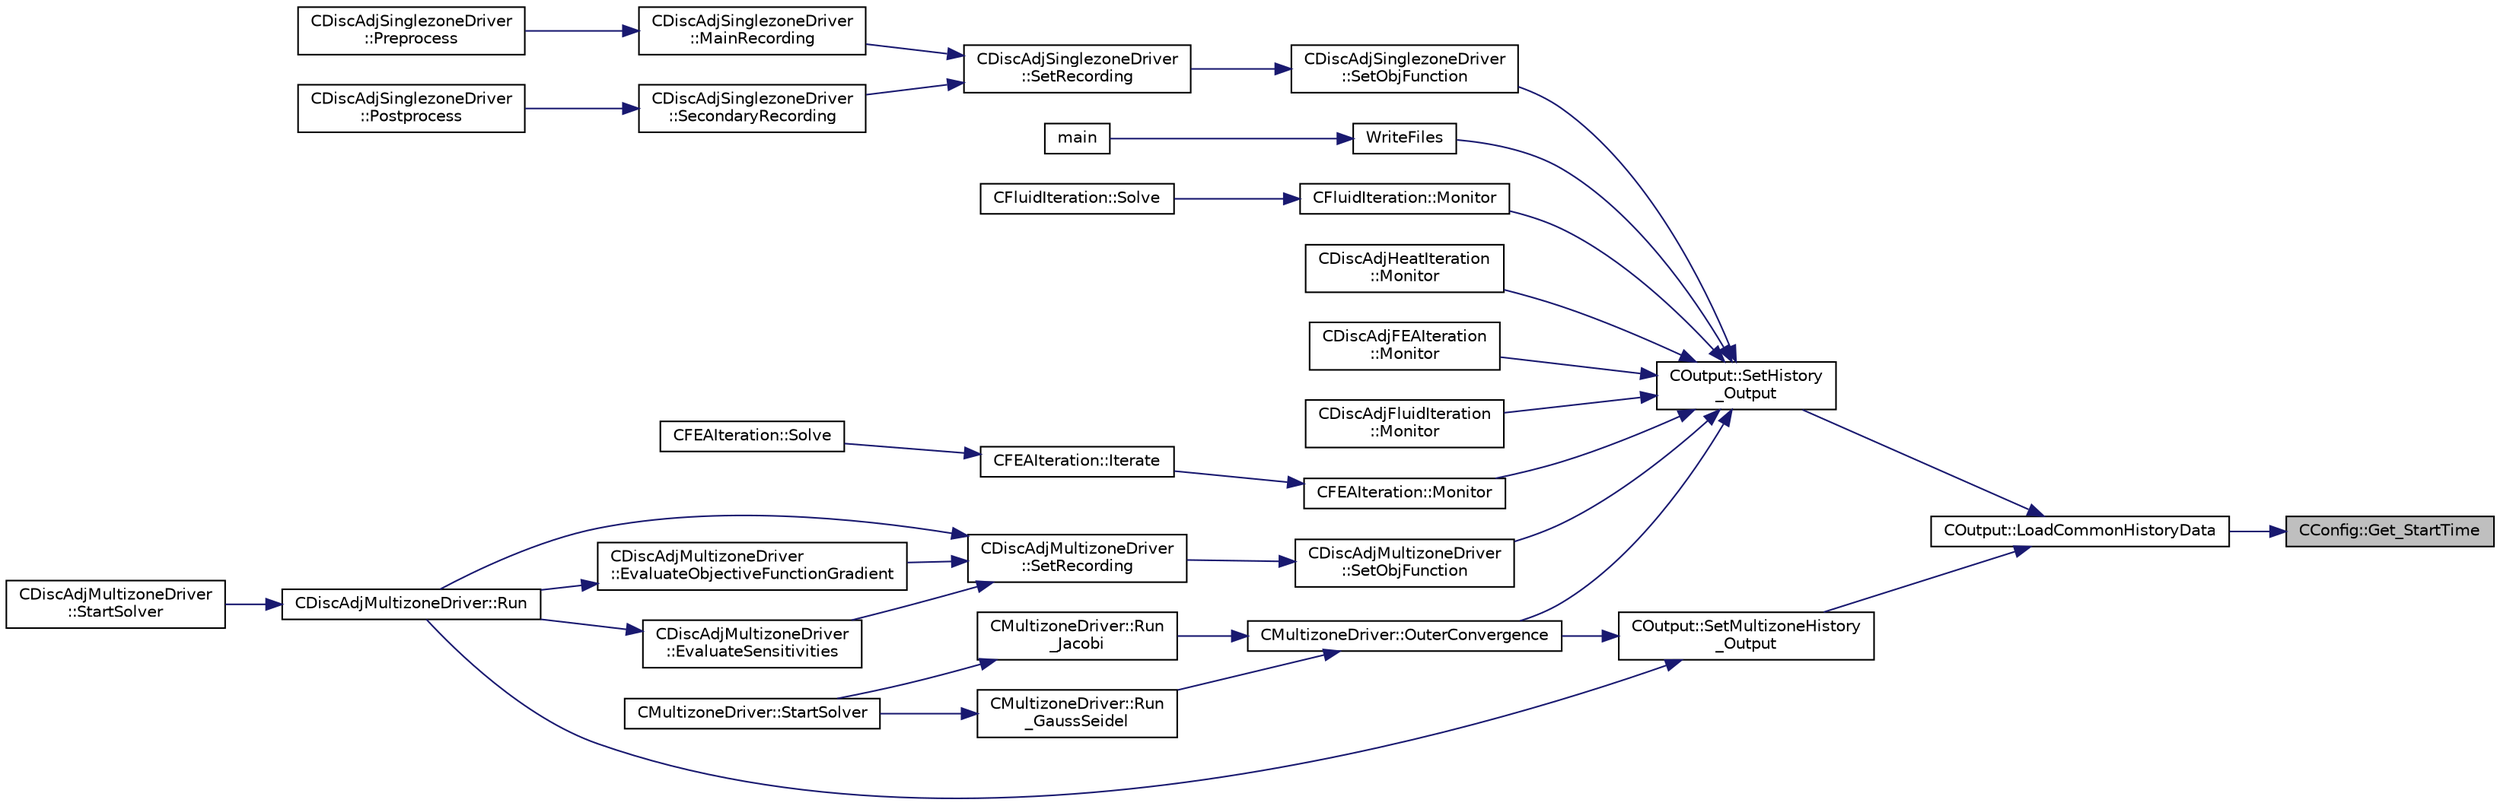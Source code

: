 digraph "CConfig::Get_StartTime"
{
 // LATEX_PDF_SIZE
  edge [fontname="Helvetica",fontsize="10",labelfontname="Helvetica",labelfontsize="10"];
  node [fontname="Helvetica",fontsize="10",shape=record];
  rankdir="RL";
  Node1 [label="CConfig::Get_StartTime",height=0.2,width=0.4,color="black", fillcolor="grey75", style="filled", fontcolor="black",tooltip="Get the start time to track a phase of the code (preprocessing, compute, output)."];
  Node1 -> Node2 [dir="back",color="midnightblue",fontsize="10",style="solid",fontname="Helvetica"];
  Node2 [label="COutput::LoadCommonHistoryData",height=0.2,width=0.4,color="black", fillcolor="white", style="filled",URL="$classCOutput.html#a6babc71093859506fc4ff953467b376f",tooltip="Load values of the history fields common for all solvers."];
  Node2 -> Node3 [dir="back",color="midnightblue",fontsize="10",style="solid",fontname="Helvetica"];
  Node3 [label="COutput::SetHistory\l_Output",height=0.2,width=0.4,color="black", fillcolor="white", style="filled",URL="$classCOutput.html#acf84143df1a158647605c980ecae2d7c",tooltip="Collects history data from the solvers, monitors the convergence and writes to screen and history fil..."];
  Node3 -> Node4 [dir="back",color="midnightblue",fontsize="10",style="solid",fontname="Helvetica"];
  Node4 [label="CFluidIteration::Monitor",height=0.2,width=0.4,color="black", fillcolor="white", style="filled",URL="$classCFluidIteration.html#a65a5e3091a587996d2edf4c415a241f6",tooltip="Monitors the convergence and other metrics for the fluid system."];
  Node4 -> Node5 [dir="back",color="midnightblue",fontsize="10",style="solid",fontname="Helvetica"];
  Node5 [label="CFluidIteration::Solve",height=0.2,width=0.4,color="black", fillcolor="white", style="filled",URL="$classCFluidIteration.html#ae4c454356af70246063fdcba4accb068",tooltip="Iterate the fluid system for a number of Inner_Iter iterations."];
  Node3 -> Node6 [dir="back",color="midnightblue",fontsize="10",style="solid",fontname="Helvetica"];
  Node6 [label="CDiscAdjHeatIteration\l::Monitor",height=0.2,width=0.4,color="black", fillcolor="white", style="filled",URL="$classCDiscAdjHeatIteration.html#a53f7a52e08573fab876dd8fb8c09254f",tooltip="Monitors the convergence and other metrics for the discrete adjoint heat problem."];
  Node3 -> Node7 [dir="back",color="midnightblue",fontsize="10",style="solid",fontname="Helvetica"];
  Node7 [label="CDiscAdjFEAIteration\l::Monitor",height=0.2,width=0.4,color="black", fillcolor="white", style="filled",URL="$classCDiscAdjFEAIteration.html#ae649fc912ce2489b1356dc81330e9b17",tooltip="Monitors the convergence and other metrics for the discrete adjoint FEA problem."];
  Node3 -> Node8 [dir="back",color="midnightblue",fontsize="10",style="solid",fontname="Helvetica"];
  Node8 [label="CDiscAdjFluidIteration\l::Monitor",height=0.2,width=0.4,color="black", fillcolor="white", style="filled",URL="$classCDiscAdjFluidIteration.html#afdddb208b85e5c5a4d10d071022baf1e",tooltip="Monitors the convergence and other metrics for the discrete adjoint fluid system."];
  Node3 -> Node9 [dir="back",color="midnightblue",fontsize="10",style="solid",fontname="Helvetica"];
  Node9 [label="CFEAIteration::Monitor",height=0.2,width=0.4,color="black", fillcolor="white", style="filled",URL="$classCFEAIteration.html#a3039c502c1a86c2b27ca82b28cd563b3",tooltip="Monitors the convergence and other metrics for the FEM system."];
  Node9 -> Node10 [dir="back",color="midnightblue",fontsize="10",style="solid",fontname="Helvetica"];
  Node10 [label="CFEAIteration::Iterate",height=0.2,width=0.4,color="black", fillcolor="white", style="filled",URL="$classCFEAIteration.html#a6f38f9de139d7ecda0d39ab13342b39a",tooltip="Perform a single iteration for structural analysis using the Finite Element Method."];
  Node10 -> Node11 [dir="back",color="midnightblue",fontsize="10",style="solid",fontname="Helvetica"];
  Node11 [label="CFEAIteration::Solve",height=0.2,width=0.4,color="black", fillcolor="white", style="filled",URL="$classCFEAIteration.html#aba70dd8774515f274bbb361f44d30309",tooltip="Iterate the structural system for a number of Inner_Iter iterations."];
  Node3 -> Node12 [dir="back",color="midnightblue",fontsize="10",style="solid",fontname="Helvetica"];
  Node12 [label="CMultizoneDriver::OuterConvergence",height=0.2,width=0.4,color="black", fillcolor="white", style="filled",URL="$classCMultizoneDriver.html#ae72bb40195e4066bc4be4adfb0df29e9",tooltip="Check the convergence at the outer level."];
  Node12 -> Node13 [dir="back",color="midnightblue",fontsize="10",style="solid",fontname="Helvetica"];
  Node13 [label="CMultizoneDriver::Run\l_GaussSeidel",height=0.2,width=0.4,color="black", fillcolor="white", style="filled",URL="$classCMultizoneDriver.html#a0831675485ec791db4daa926b299caaa",tooltip="Run a Block Gauss-Seidel iteration in all physical zones."];
  Node13 -> Node14 [dir="back",color="midnightblue",fontsize="10",style="solid",fontname="Helvetica"];
  Node14 [label="CMultizoneDriver::StartSolver",height=0.2,width=0.4,color="black", fillcolor="white", style="filled",URL="$classCMultizoneDriver.html#a48545e4827cc34298f792995e06d90dd",tooltip="[Overload] Launch the computation for multizone problems."];
  Node12 -> Node15 [dir="back",color="midnightblue",fontsize="10",style="solid",fontname="Helvetica"];
  Node15 [label="CMultizoneDriver::Run\l_Jacobi",height=0.2,width=0.4,color="black", fillcolor="white", style="filled",URL="$classCMultizoneDriver.html#a3fb588b700451ea8c886eab2fc340f2d",tooltip="Run a Block-Jacobi iteration in all physical zones."];
  Node15 -> Node14 [dir="back",color="midnightblue",fontsize="10",style="solid",fontname="Helvetica"];
  Node3 -> Node16 [dir="back",color="midnightblue",fontsize="10",style="solid",fontname="Helvetica"];
  Node16 [label="CDiscAdjSinglezoneDriver\l::SetObjFunction",height=0.2,width=0.4,color="black", fillcolor="white", style="filled",URL="$classCDiscAdjSinglezoneDriver.html#aea0513ac808106c6a92be610b3b17a6a",tooltip="Set the objective function."];
  Node16 -> Node17 [dir="back",color="midnightblue",fontsize="10",style="solid",fontname="Helvetica"];
  Node17 [label="CDiscAdjSinglezoneDriver\l::SetRecording",height=0.2,width=0.4,color="black", fillcolor="white", style="filled",URL="$classCDiscAdjSinglezoneDriver.html#ac5a9bbc8bf431a06a4ec315a514c9428",tooltip="Record one iteration of a flow iteration in within multiple zones."];
  Node17 -> Node18 [dir="back",color="midnightblue",fontsize="10",style="solid",fontname="Helvetica"];
  Node18 [label="CDiscAdjSinglezoneDriver\l::MainRecording",height=0.2,width=0.4,color="black", fillcolor="white", style="filled",URL="$classCDiscAdjSinglezoneDriver.html#af4087bc4859a336b67555336d8f28aaf",tooltip="Record the main computational path."];
  Node18 -> Node19 [dir="back",color="midnightblue",fontsize="10",style="solid",fontname="Helvetica"];
  Node19 [label="CDiscAdjSinglezoneDriver\l::Preprocess",height=0.2,width=0.4,color="black", fillcolor="white", style="filled",URL="$classCDiscAdjSinglezoneDriver.html#a231f69c77c922207c235930508b1db67",tooltip="Preprocess the single-zone iteration."];
  Node17 -> Node20 [dir="back",color="midnightblue",fontsize="10",style="solid",fontname="Helvetica"];
  Node20 [label="CDiscAdjSinglezoneDriver\l::SecondaryRecording",height=0.2,width=0.4,color="black", fillcolor="white", style="filled",URL="$classCDiscAdjSinglezoneDriver.html#ad328a74dd89ed2e335b22c4bf2b53cb0",tooltip="Record the secondary computational path."];
  Node20 -> Node21 [dir="back",color="midnightblue",fontsize="10",style="solid",fontname="Helvetica"];
  Node21 [label="CDiscAdjSinglezoneDriver\l::Postprocess",height=0.2,width=0.4,color="black", fillcolor="white", style="filled",URL="$classCDiscAdjSinglezoneDriver.html#a8646cc443849a97868c59003066bb850",tooltip="Postprocess the adjoint iteration for ZONE_0."];
  Node3 -> Node22 [dir="back",color="midnightblue",fontsize="10",style="solid",fontname="Helvetica"];
  Node22 [label="CDiscAdjMultizoneDriver\l::SetObjFunction",height=0.2,width=0.4,color="black", fillcolor="white", style="filled",URL="$classCDiscAdjMultizoneDriver.html#aec588aee003e08d9bf7b93f54d4735fa",tooltip="Set the objective function."];
  Node22 -> Node23 [dir="back",color="midnightblue",fontsize="10",style="solid",fontname="Helvetica"];
  Node23 [label="CDiscAdjMultizoneDriver\l::SetRecording",height=0.2,width=0.4,color="black", fillcolor="white", style="filled",URL="$classCDiscAdjMultizoneDriver.html#a6858d2798084ac58973760b98cbc268d",tooltip="Record one iteration of the primal problem within each zone."];
  Node23 -> Node24 [dir="back",color="midnightblue",fontsize="10",style="solid",fontname="Helvetica"];
  Node24 [label="CDiscAdjMultizoneDriver\l::EvaluateObjectiveFunctionGradient",height=0.2,width=0.4,color="black", fillcolor="white", style="filled",URL="$classCDiscAdjMultizoneDriver.html#a7a644ee8fc2141f2083b91afd2cab856",tooltip="Evaluate the gradient of the objective function and add to \"External\"."];
  Node24 -> Node25 [dir="back",color="midnightblue",fontsize="10",style="solid",fontname="Helvetica"];
  Node25 [label="CDiscAdjMultizoneDriver::Run",height=0.2,width=0.4,color="black", fillcolor="white", style="filled",URL="$classCDiscAdjMultizoneDriver.html#af996aecdb6d20aa4fc81c9b67295abf5",tooltip="[Overload] Run an discrete adjoint update of all solvers within multiple zones."];
  Node25 -> Node26 [dir="back",color="midnightblue",fontsize="10",style="solid",fontname="Helvetica"];
  Node26 [label="CDiscAdjMultizoneDriver\l::StartSolver",height=0.2,width=0.4,color="black", fillcolor="white", style="filled",URL="$classCDiscAdjMultizoneDriver.html#a75de0a1a482ceeed4301a384f1515092",tooltip="[Overload] Launch the computation for discrete adjoint multizone problems."];
  Node23 -> Node27 [dir="back",color="midnightblue",fontsize="10",style="solid",fontname="Helvetica"];
  Node27 [label="CDiscAdjMultizoneDriver\l::EvaluateSensitivities",height=0.2,width=0.4,color="black", fillcolor="white", style="filled",URL="$classCDiscAdjMultizoneDriver.html#a9d998fae109427a1061069800ad931c3",tooltip="Evaluate sensitivites for the current adjoint solution and output files."];
  Node27 -> Node25 [dir="back",color="midnightblue",fontsize="10",style="solid",fontname="Helvetica"];
  Node23 -> Node25 [dir="back",color="midnightblue",fontsize="10",style="solid",fontname="Helvetica"];
  Node3 -> Node28 [dir="back",color="midnightblue",fontsize="10",style="solid",fontname="Helvetica"];
  Node28 [label="WriteFiles",height=0.2,width=0.4,color="black", fillcolor="white", style="filled",URL="$SU2__SOL_8cpp.html#a43305e0af849b318ce139ccf6a164626",tooltip=" "];
  Node28 -> Node29 [dir="back",color="midnightblue",fontsize="10",style="solid",fontname="Helvetica"];
  Node29 [label="main",height=0.2,width=0.4,color="black", fillcolor="white", style="filled",URL="$SU2__SOL_8cpp.html#a0ddf1224851353fc92bfbff6f499fa97",tooltip=" "];
  Node2 -> Node30 [dir="back",color="midnightblue",fontsize="10",style="solid",fontname="Helvetica"];
  Node30 [label="COutput::SetMultizoneHistory\l_Output",height=0.2,width=0.4,color="black", fillcolor="white", style="filled",URL="$classCOutput.html#a15b0776bd2ed68b43e3c0bd3b9b56490",tooltip=" "];
  Node30 -> Node12 [dir="back",color="midnightblue",fontsize="10",style="solid",fontname="Helvetica"];
  Node30 -> Node25 [dir="back",color="midnightblue",fontsize="10",style="solid",fontname="Helvetica"];
}
